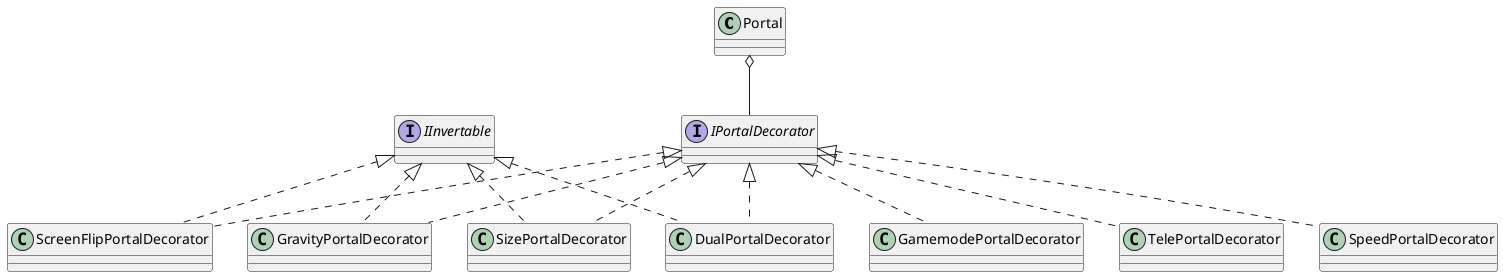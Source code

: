 @startuml Geometry Dash Hierarchy

' -- Leas section --
' Portals
class Portal
interface IPortalDecorator
Interface IInvertable

class GravityPortalDecorator
class GamemodePortalDecorator
class SizePortalDecorator
class DualPortalDecorator
class TelePortalDecorator
class ScreenFlipPortalDecorator
class SpeedPortalDecorator


' Decorators
Portal o-- IPortalDecorator
IPortalDecorator <|.. GravityPortalDecorator
IPortalDecorator <|.. GamemodePortalDecorator
IPortalDecorator <|.. SizePortalDecorator
IPortalDecorator <|.. DualPortalDecorator
IPortalDecorator <|.. TelePortalDecorator
IPortalDecorator <|.. ScreenFlipPortalDecorator
IPortalDecorator <|.. SpeedPortalDecorator

IInvertable <|.. GravityPortalDecorator
IInvertable <|.. SizePortalDecorator
IInvertable <|.. DualPortalDecorator
IInvertable <|.. ScreenFlipPortalDecorator

@enduml